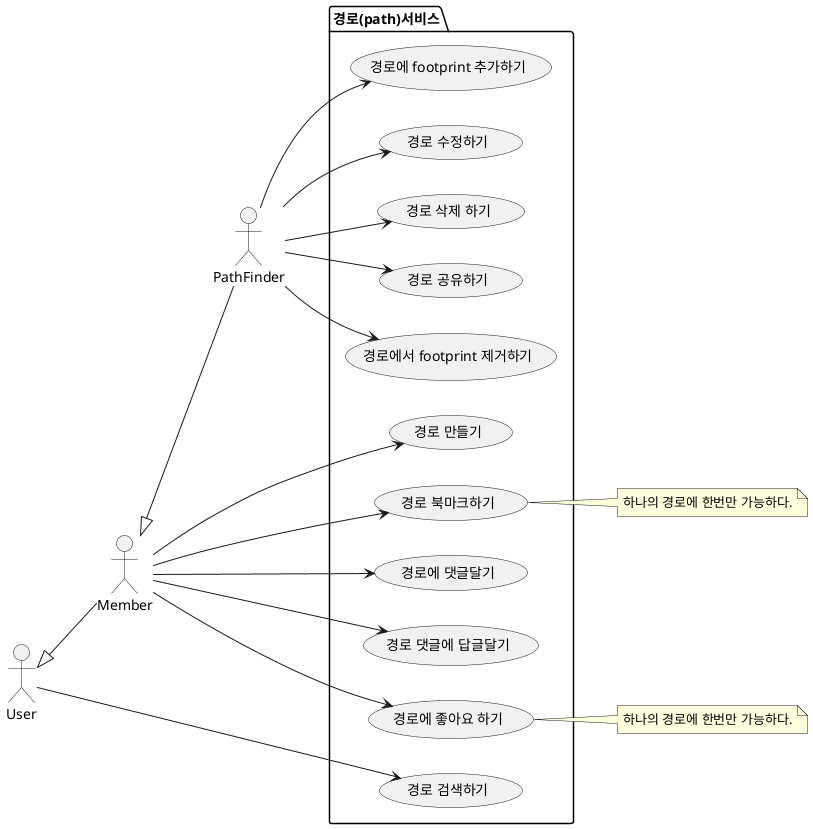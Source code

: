 @startuml
left to right direction
actor User as u
actor Member as m
actor PathFinder as p
u <|-- m
m <|-- p

package 경로(path)서비스 {
    usecase "경로 만들기" as r.uc1
    usecase "경로 수정하기" as r.uc2
    usecase "경로 삭제 하기" as r.uc3
    usecase "경로 북마크하기" as r.uc4
    usecase "경로 공유하기" as r.uc5
    usecase "경로에 댓글달기" as r.uc6
    usecase "경로 댓글에 답글달기" as r.uc7
    usecase "경로 검색하기" as r.uc8
    usecase "경로에서 footprint 제거하기" as r.uc9
    usecase "경로에 footprint 추가하기" as r.uc10
    usecase "경로에 좋아요 하기" as r.uc11
}
u --> r.uc8
m --> r.uc1
p --> r.uc2
p --> r.uc3
m --> r.uc4
p --> r.uc5
m --> r.uc6
m --> r.uc7
p --> r.uc9
p --> r.uc10
m --> r.uc11

note right of r.uc11
    하나의 경로에 한번만 가능하다.
end note

note right of r.uc4
    하나의 경로에 한번만 가능하다.
end note
@enduml
